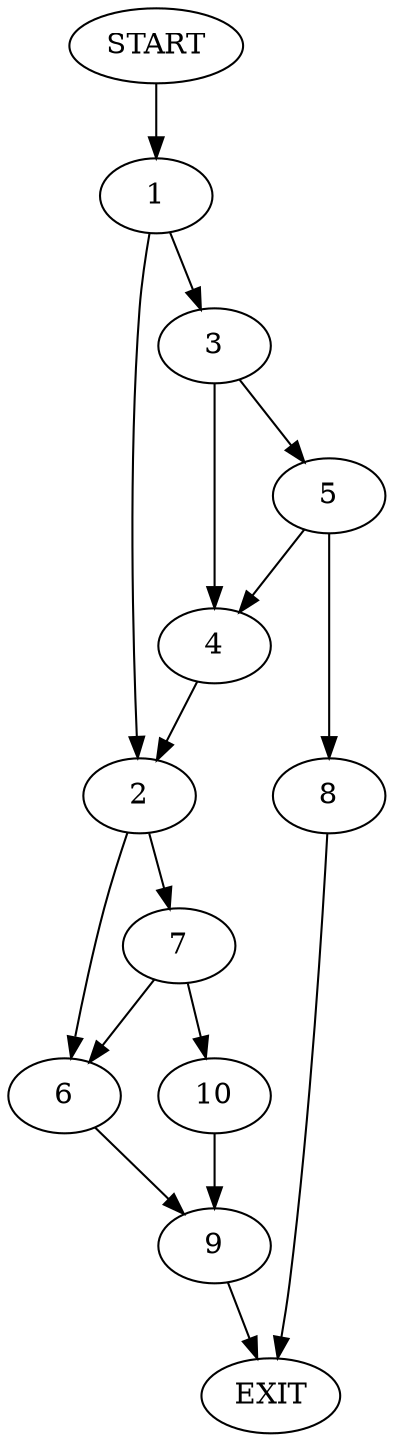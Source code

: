 digraph {
0 [label="START"]
11 [label="EXIT"]
0 -> 1
1 -> 2
1 -> 3
3 -> 4
3 -> 5
2 -> 6
2 -> 7
4 -> 2
5 -> 8
5 -> 4
8 -> 11
6 -> 9
7 -> 6
7 -> 10
10 -> 9
9 -> 11
}
